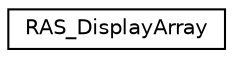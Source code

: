 digraph G
{
  edge [fontname="Helvetica",fontsize="10",labelfontname="Helvetica",labelfontsize="10"];
  node [fontname="Helvetica",fontsize="10",shape=record];
  rankdir=LR;
  Node1 [label="RAS_DisplayArray",height=0.2,width=0.4,color="black", fillcolor="white", style="filled",URL="$d6/d6f/classRAS__DisplayArray.html"];
}
